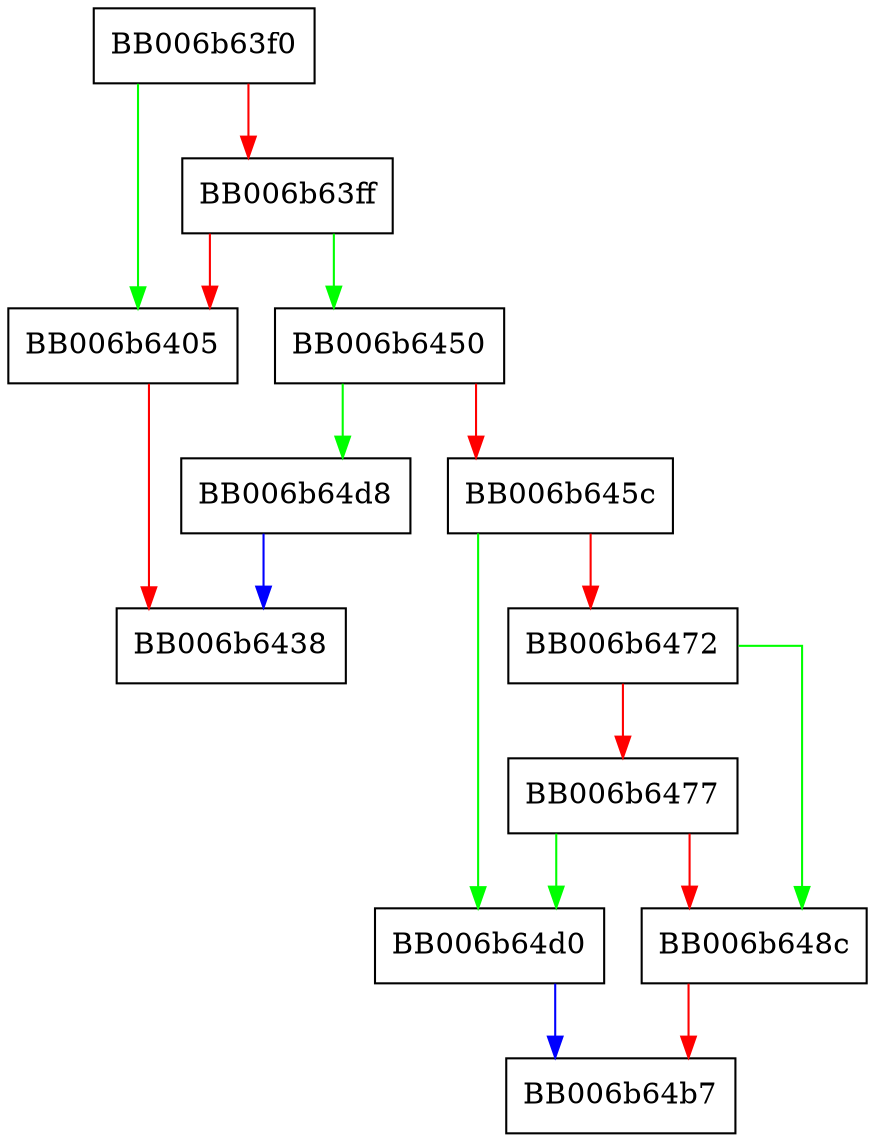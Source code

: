 digraph ed448_to_PrivateKeyInfo_pem_encode {
  node [shape="box"];
  graph [splines=ortho];
  BB006b63f0 -> BB006b6405 [color="green"];
  BB006b63f0 -> BB006b63ff [color="red"];
  BB006b63ff -> BB006b6450 [color="green"];
  BB006b63ff -> BB006b6405 [color="red"];
  BB006b6405 -> BB006b6438 [color="red"];
  BB006b6450 -> BB006b64d8 [color="green"];
  BB006b6450 -> BB006b645c [color="red"];
  BB006b645c -> BB006b64d0 [color="green"];
  BB006b645c -> BB006b6472 [color="red"];
  BB006b6472 -> BB006b648c [color="green"];
  BB006b6472 -> BB006b6477 [color="red"];
  BB006b6477 -> BB006b64d0 [color="green"];
  BB006b6477 -> BB006b648c [color="red"];
  BB006b648c -> BB006b64b7 [color="red"];
  BB006b64d0 -> BB006b64b7 [color="blue"];
  BB006b64d8 -> BB006b6438 [color="blue"];
}
